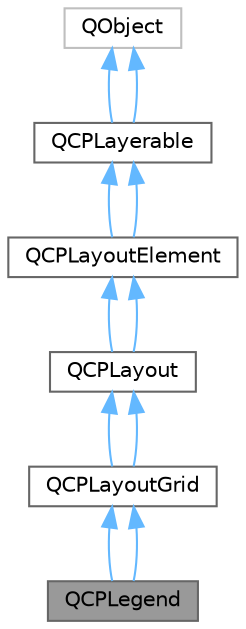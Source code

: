 digraph "QCPLegend"
{
 // LATEX_PDF_SIZE
  bgcolor="transparent";
  edge [fontname=Helvetica,fontsize=10,labelfontname=Helvetica,labelfontsize=10];
  node [fontname=Helvetica,fontsize=10,shape=box,height=0.2,width=0.4];
  Node1 [id="Node000001",label="QCPLegend",height=0.2,width=0.4,color="gray40", fillcolor="grey60", style="filled", fontcolor="black",tooltip="Manages a legend inside a QCustomPlot."];
  Node2 -> Node1 [id="edge11_Node000001_Node000002",dir="back",color="steelblue1",style="solid",tooltip=" "];
  Node2 [id="Node000002",label="QCPLayoutGrid",height=0.2,width=0.4,color="gray40", fillcolor="white", style="filled",URL="$class_q_c_p_layout_grid.html",tooltip="A layout that arranges child elements in a grid."];
  Node3 -> Node2 [id="edge12_Node000002_Node000003",dir="back",color="steelblue1",style="solid",tooltip=" "];
  Node3 [id="Node000003",label="QCPLayout",height=0.2,width=0.4,color="gray40", fillcolor="white", style="filled",URL="$class_q_c_p_layout.html",tooltip="The abstract base class for layouts."];
  Node4 -> Node3 [id="edge13_Node000003_Node000004",dir="back",color="steelblue1",style="solid",tooltip=" "];
  Node4 [id="Node000004",label="QCPLayoutElement",height=0.2,width=0.4,color="gray40", fillcolor="white", style="filled",URL="$class_q_c_p_layout_element.html",tooltip="The abstract base class for all objects that form the layout system."];
  Node5 -> Node4 [id="edge14_Node000004_Node000005",dir="back",color="steelblue1",style="solid",tooltip=" "];
  Node5 [id="Node000005",label="QCPLayerable",height=0.2,width=0.4,color="gray40", fillcolor="white", style="filled",URL="$class_q_c_p_layerable.html",tooltip="Base class for all drawable objects."];
  Node6 -> Node5 [id="edge15_Node000005_Node000006",dir="back",color="steelblue1",style="solid",tooltip=" "];
  Node6 [id="Node000006",label="QObject",height=0.2,width=0.4,color="grey75", fillcolor="white", style="filled",tooltip=" "];
  Node6 -> Node5 [id="edge16_Node000005_Node000006",dir="back",color="steelblue1",style="solid",tooltip=" "];
  Node5 -> Node4 [id="edge17_Node000004_Node000005",dir="back",color="steelblue1",style="solid",tooltip=" "];
  Node4 -> Node3 [id="edge18_Node000003_Node000004",dir="back",color="steelblue1",style="solid",tooltip=" "];
  Node3 -> Node2 [id="edge19_Node000002_Node000003",dir="back",color="steelblue1",style="solid",tooltip=" "];
  Node2 -> Node1 [id="edge20_Node000001_Node000002",dir="back",color="steelblue1",style="solid",tooltip=" "];
}

